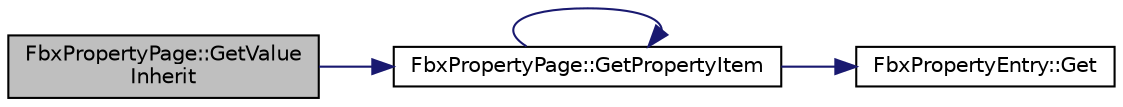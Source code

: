 digraph "FbxPropertyPage::GetValueInherit"
{
  edge [fontname="Helvetica",fontsize="10",labelfontname="Helvetica",labelfontsize="10"];
  node [fontname="Helvetica",fontsize="10",shape=record];
  rankdir="LR";
  Node224 [label="FbxPropertyPage::GetValue\lInherit",height=0.2,width=0.4,color="black", fillcolor="grey75", style="filled", fontcolor="black"];
  Node224 -> Node225 [color="midnightblue",fontsize="10",style="solid"];
  Node225 [label="FbxPropertyPage::GetPropertyItem",height=0.2,width=0.4,color="black", fillcolor="white", style="filled",URL="$class_fbx_property_page.html#a8a4190bff3b6acdc5adda7350cd0367d"];
  Node225 -> Node226 [color="midnightblue",fontsize="10",style="solid"];
  Node226 [label="FbxPropertyEntry::Get",height=0.2,width=0.4,color="black", fillcolor="white", style="filled",URL="$class_fbx_property_entry.html#ae91a2951a81cd0906ffa15c6d7c9abe4"];
  Node225 -> Node225 [color="midnightblue",fontsize="10",style="solid"];
}
